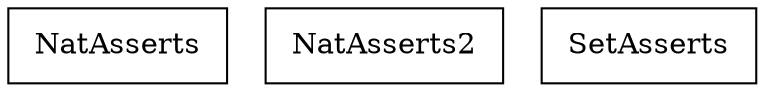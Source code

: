 digraph {
NatAsserts [ label=" NatAsserts " shape= box ]
NatAsserts2 [ label=" NatAsserts2 " shape= box ]
SetAsserts [ label=" SetAsserts " shape= box ]

}
